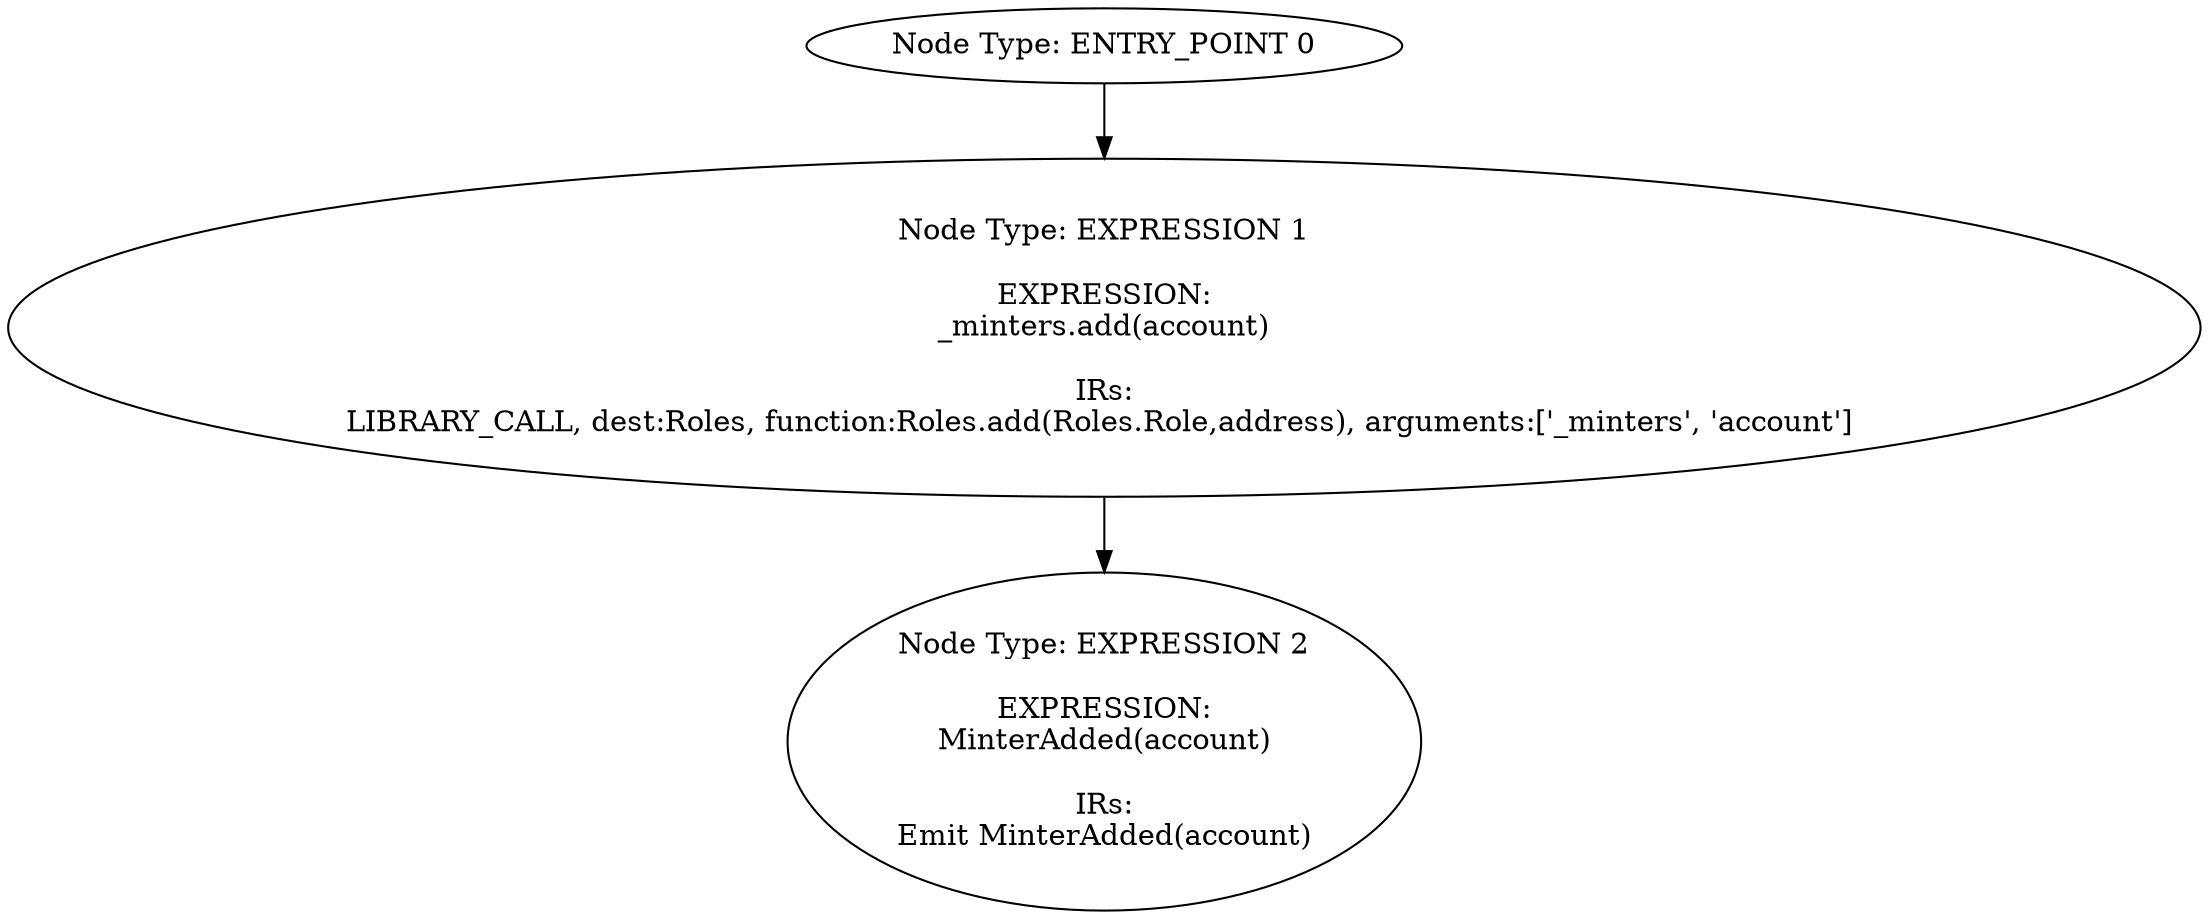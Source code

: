 digraph{
0[label="Node Type: ENTRY_POINT 0
"];
0->1;
1[label="Node Type: EXPRESSION 1

EXPRESSION:
_minters.add(account)

IRs:
LIBRARY_CALL, dest:Roles, function:Roles.add(Roles.Role,address), arguments:['_minters', 'account'] "];
1->2;
2[label="Node Type: EXPRESSION 2

EXPRESSION:
MinterAdded(account)

IRs:
Emit MinterAdded(account)"];
}
